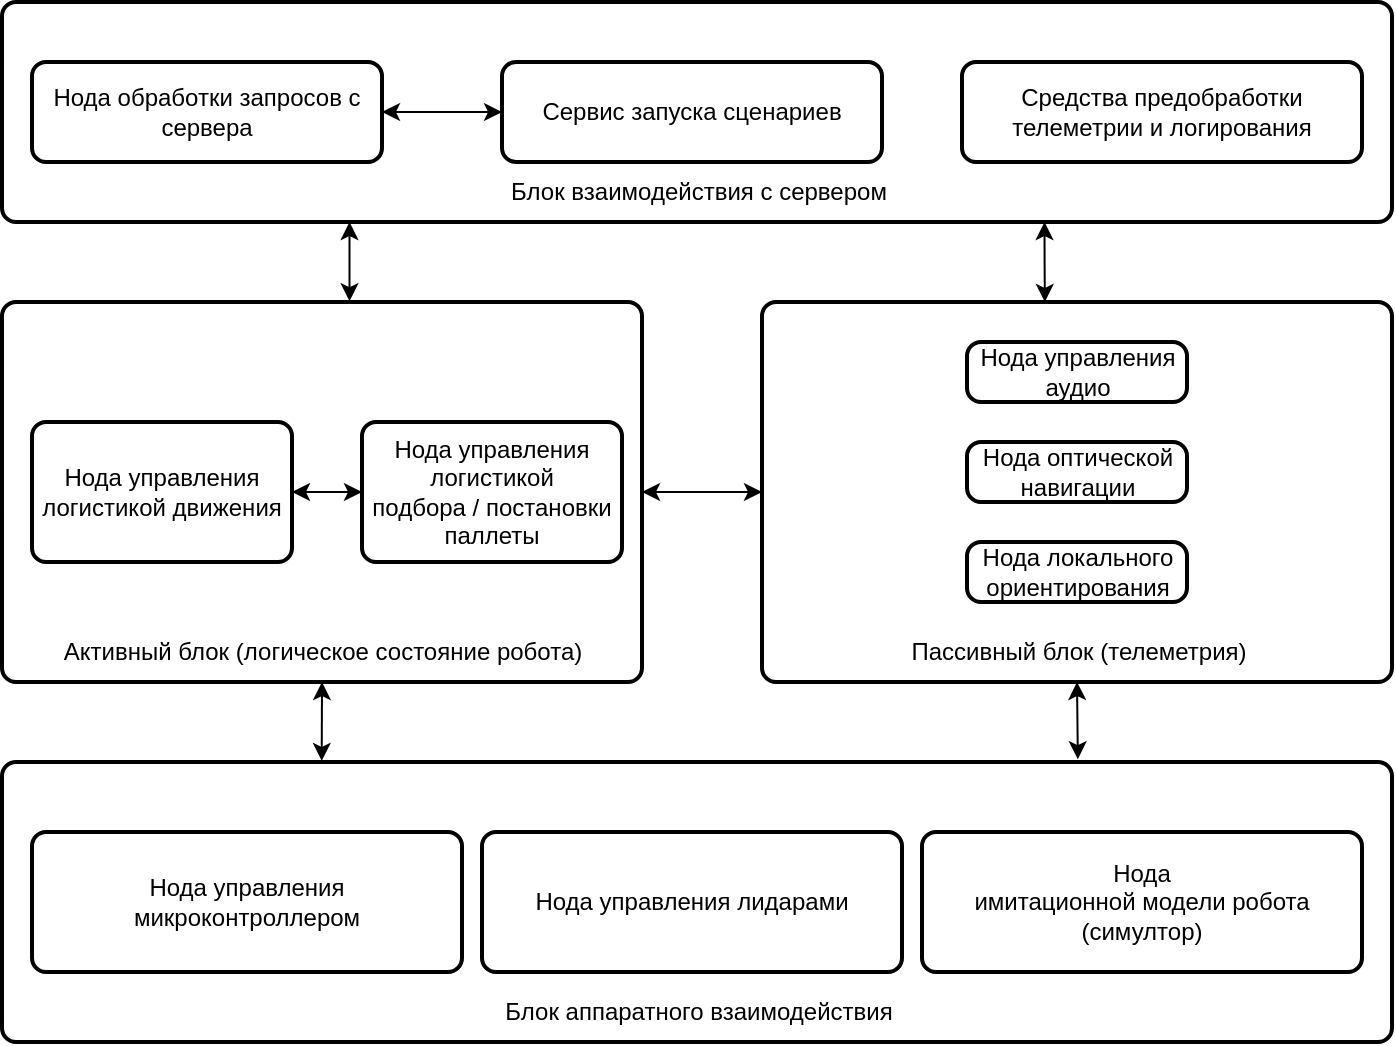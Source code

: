 <mxfile version="24.8.3">
  <diagram name="Страница — 1" id="Lid2r2EDo0fxVjvlRvmw">
    <mxGraphModel dx="1235" dy="614" grid="1" gridSize="10" guides="1" tooltips="1" connect="1" arrows="1" fold="1" page="1" pageScale="1" pageWidth="827" pageHeight="1169" math="0" shadow="0">
      <root>
        <mxCell id="0" />
        <mxCell id="1" parent="0" />
        <mxCell id="lm9w9J3FANfo3lZdisOQ-15" value="" style="rounded=1;whiteSpace=wrap;html=1;absoluteArcSize=1;arcSize=14;strokeWidth=2;" vertex="1" parent="1">
          <mxGeometry x="120" y="20" width="695" height="110" as="geometry" />
        </mxCell>
        <mxCell id="lm9w9J3FANfo3lZdisOQ-14" value="" style="rounded=1;whiteSpace=wrap;html=1;absoluteArcSize=1;arcSize=14;strokeWidth=2;" vertex="1" parent="1">
          <mxGeometry x="120" y="400" width="695" height="140" as="geometry" />
        </mxCell>
        <mxCell id="lm9w9J3FANfo3lZdisOQ-11" value="" style="rounded=1;whiteSpace=wrap;html=1;absoluteArcSize=1;arcSize=14;strokeWidth=2;" vertex="1" parent="1">
          <mxGeometry x="500" y="170" width="315" height="190" as="geometry" />
        </mxCell>
        <mxCell id="lm9w9J3FANfo3lZdisOQ-22" style="edgeStyle=orthogonalEdgeStyle;rounded=0;orthogonalLoop=1;jettySize=auto;html=1;exitX=1;exitY=0.5;exitDx=0;exitDy=0;entryX=0;entryY=0.5;entryDx=0;entryDy=0;startArrow=classic;startFill=1;" edge="1" parent="1" source="lm9w9J3FANfo3lZdisOQ-10" target="lm9w9J3FANfo3lZdisOQ-11">
          <mxGeometry relative="1" as="geometry" />
        </mxCell>
        <mxCell id="lm9w9J3FANfo3lZdisOQ-10" value="" style="rounded=1;whiteSpace=wrap;html=1;absoluteArcSize=1;arcSize=14;strokeWidth=2;" vertex="1" parent="1">
          <mxGeometry x="120" y="170" width="320" height="190" as="geometry" />
        </mxCell>
        <mxCell id="lm9w9J3FANfo3lZdisOQ-2" value="Нода оптической навигации" style="rounded=1;whiteSpace=wrap;html=1;absoluteArcSize=1;arcSize=14;strokeWidth=2;" vertex="1" parent="1">
          <mxGeometry x="602.5" y="240" width="110" height="30" as="geometry" />
        </mxCell>
        <mxCell id="lm9w9J3FANfo3lZdisOQ-3" value="Нода управления микроконтроллером" style="rounded=1;whiteSpace=wrap;html=1;absoluteArcSize=1;arcSize=14;strokeWidth=2;" vertex="1" parent="1">
          <mxGeometry x="135" y="435" width="215" height="70" as="geometry" />
        </mxCell>
        <mxCell id="lm9w9J3FANfo3lZdisOQ-4" value="Нода локального ориентирования" style="rounded=1;whiteSpace=wrap;html=1;absoluteArcSize=1;arcSize=14;strokeWidth=2;" vertex="1" parent="1">
          <mxGeometry x="602.5" y="290" width="110" height="30" as="geometry" />
        </mxCell>
        <mxCell id="lm9w9J3FANfo3lZdisOQ-5" value="Нода управления аудио" style="rounded=1;whiteSpace=wrap;html=1;absoluteArcSize=1;arcSize=14;strokeWidth=2;" vertex="1" parent="1">
          <mxGeometry x="602.5" y="190" width="110" height="30" as="geometry" />
        </mxCell>
        <mxCell id="lm9w9J3FANfo3lZdisOQ-7" value="Нода управления логистикой движения" style="rounded=1;whiteSpace=wrap;html=1;absoluteArcSize=1;arcSize=14;strokeWidth=2;" vertex="1" parent="1">
          <mxGeometry x="135" y="230" width="130" height="70" as="geometry" />
        </mxCell>
        <mxCell id="lm9w9J3FANfo3lZdisOQ-24" style="edgeStyle=orthogonalEdgeStyle;rounded=0;orthogonalLoop=1;jettySize=auto;html=1;exitX=0;exitY=0.5;exitDx=0;exitDy=0;entryX=1;entryY=0.5;entryDx=0;entryDy=0;startArrow=classic;startFill=1;" edge="1" parent="1" source="lm9w9J3FANfo3lZdisOQ-8" target="lm9w9J3FANfo3lZdisOQ-7">
          <mxGeometry relative="1" as="geometry" />
        </mxCell>
        <mxCell id="lm9w9J3FANfo3lZdisOQ-8" value="Нода управления логистикой&lt;div&gt;подбора / постановки паллеты&lt;/div&gt;" style="rounded=1;whiteSpace=wrap;html=1;absoluteArcSize=1;arcSize=14;strokeWidth=2;" vertex="1" parent="1">
          <mxGeometry x="300" y="230" width="130" height="70" as="geometry" />
        </mxCell>
        <mxCell id="lm9w9J3FANfo3lZdisOQ-17" style="edgeStyle=orthogonalEdgeStyle;rounded=0;orthogonalLoop=1;jettySize=auto;html=1;exitX=1;exitY=0.5;exitDx=0;exitDy=0;startArrow=classic;startFill=1;" edge="1" parent="1" source="lm9w9J3FANfo3lZdisOQ-9" target="lm9w9J3FANfo3lZdisOQ-16">
          <mxGeometry relative="1" as="geometry" />
        </mxCell>
        <mxCell id="lm9w9J3FANfo3lZdisOQ-9" value="Нода обработки запросов с сервера" style="rounded=1;whiteSpace=wrap;html=1;absoluteArcSize=1;arcSize=14;strokeWidth=2;" vertex="1" parent="1">
          <mxGeometry x="135" y="50" width="175" height="50" as="geometry" />
        </mxCell>
        <mxCell id="lm9w9J3FANfo3lZdisOQ-12" value="Нода&lt;div&gt;имитационной модели робота&lt;/div&gt;&lt;div&gt;(симултор)&lt;/div&gt;" style="rounded=1;whiteSpace=wrap;html=1;absoluteArcSize=1;arcSize=14;strokeWidth=2;" vertex="1" parent="1">
          <mxGeometry x="580" y="435" width="220" height="70" as="geometry" />
        </mxCell>
        <mxCell id="lm9w9J3FANfo3lZdisOQ-13" value="Средства предобработки телеметрии и логирования" style="rounded=1;whiteSpace=wrap;html=1;absoluteArcSize=1;arcSize=14;strokeWidth=2;" vertex="1" parent="1">
          <mxGeometry x="600" y="50" width="200" height="50" as="geometry" />
        </mxCell>
        <mxCell id="lm9w9J3FANfo3lZdisOQ-16" value="Сервис запуска сценариев" style="rounded=1;whiteSpace=wrap;html=1;absoluteArcSize=1;arcSize=14;strokeWidth=2;" vertex="1" parent="1">
          <mxGeometry x="370" y="50" width="190" height="50" as="geometry" />
        </mxCell>
        <mxCell id="lm9w9J3FANfo3lZdisOQ-19" style="edgeStyle=orthogonalEdgeStyle;rounded=0;orthogonalLoop=1;jettySize=auto;html=1;exitX=0.25;exitY=1;exitDx=0;exitDy=0;entryX=0.543;entryY=-0.002;entryDx=0;entryDy=0;entryPerimeter=0;startArrow=classic;startFill=1;" edge="1" parent="1" source="lm9w9J3FANfo3lZdisOQ-15" target="lm9w9J3FANfo3lZdisOQ-10">
          <mxGeometry relative="1" as="geometry" />
        </mxCell>
        <mxCell id="lm9w9J3FANfo3lZdisOQ-21" style="edgeStyle=orthogonalEdgeStyle;rounded=0;orthogonalLoop=1;jettySize=auto;html=1;exitX=0.75;exitY=1;exitDx=0;exitDy=0;entryX=0.449;entryY=0;entryDx=0;entryDy=0;entryPerimeter=0;startArrow=classic;startFill=1;" edge="1" parent="1" source="lm9w9J3FANfo3lZdisOQ-15" target="lm9w9J3FANfo3lZdisOQ-11">
          <mxGeometry relative="1" as="geometry" />
        </mxCell>
        <mxCell id="lm9w9J3FANfo3lZdisOQ-25" style="edgeStyle=orthogonalEdgeStyle;rounded=0;orthogonalLoop=1;jettySize=auto;html=1;exitX=0.5;exitY=1;exitDx=0;exitDy=0;entryX=0.23;entryY=-0.004;entryDx=0;entryDy=0;entryPerimeter=0;startArrow=classic;startFill=1;" edge="1" parent="1" source="lm9w9J3FANfo3lZdisOQ-10" target="lm9w9J3FANfo3lZdisOQ-14">
          <mxGeometry relative="1" as="geometry" />
        </mxCell>
        <mxCell id="lm9w9J3FANfo3lZdisOQ-26" style="edgeStyle=orthogonalEdgeStyle;rounded=0;orthogonalLoop=1;jettySize=auto;html=1;exitX=0.5;exitY=1;exitDx=0;exitDy=0;entryX=0.774;entryY=-0.01;entryDx=0;entryDy=0;entryPerimeter=0;startArrow=classic;startFill=1;" edge="1" parent="1" source="lm9w9J3FANfo3lZdisOQ-11" target="lm9w9J3FANfo3lZdisOQ-14">
          <mxGeometry relative="1" as="geometry" />
        </mxCell>
        <mxCell id="lm9w9J3FANfo3lZdisOQ-27" value="Блок аппаратного взаимодействия" style="text;html=1;align=center;verticalAlign=middle;resizable=0;points=[];autosize=1;strokeColor=none;fillColor=none;" vertex="1" parent="1">
          <mxGeometry x="357.5" y="510" width="220" height="30" as="geometry" />
        </mxCell>
        <mxCell id="lm9w9J3FANfo3lZdisOQ-28" value="Нода управления лидарами" style="rounded=1;whiteSpace=wrap;html=1;absoluteArcSize=1;arcSize=14;strokeWidth=2;" vertex="1" parent="1">
          <mxGeometry x="360" y="435" width="210" height="70" as="geometry" />
        </mxCell>
        <mxCell id="lm9w9J3FANfo3lZdisOQ-29" value="Активный блок (логическое состояние робота)" style="text;html=1;align=center;verticalAlign=middle;resizable=0;points=[];autosize=1;strokeColor=none;fillColor=none;" vertex="1" parent="1">
          <mxGeometry x="140" y="330" width="280" height="30" as="geometry" />
        </mxCell>
        <mxCell id="lm9w9J3FANfo3lZdisOQ-30" value="Пассивный блок (телеметрия)" style="text;html=1;align=center;verticalAlign=middle;resizable=0;points=[];autosize=1;strokeColor=none;fillColor=none;" vertex="1" parent="1">
          <mxGeometry x="562.5" y="330" width="190" height="30" as="geometry" />
        </mxCell>
        <mxCell id="lm9w9J3FANfo3lZdisOQ-31" value="Блок взаимодействия с сервером" style="text;html=1;align=center;verticalAlign=middle;resizable=0;points=[];autosize=1;strokeColor=none;fillColor=none;" vertex="1" parent="1">
          <mxGeometry x="362.5" y="100" width="210" height="30" as="geometry" />
        </mxCell>
      </root>
    </mxGraphModel>
  </diagram>
</mxfile>
